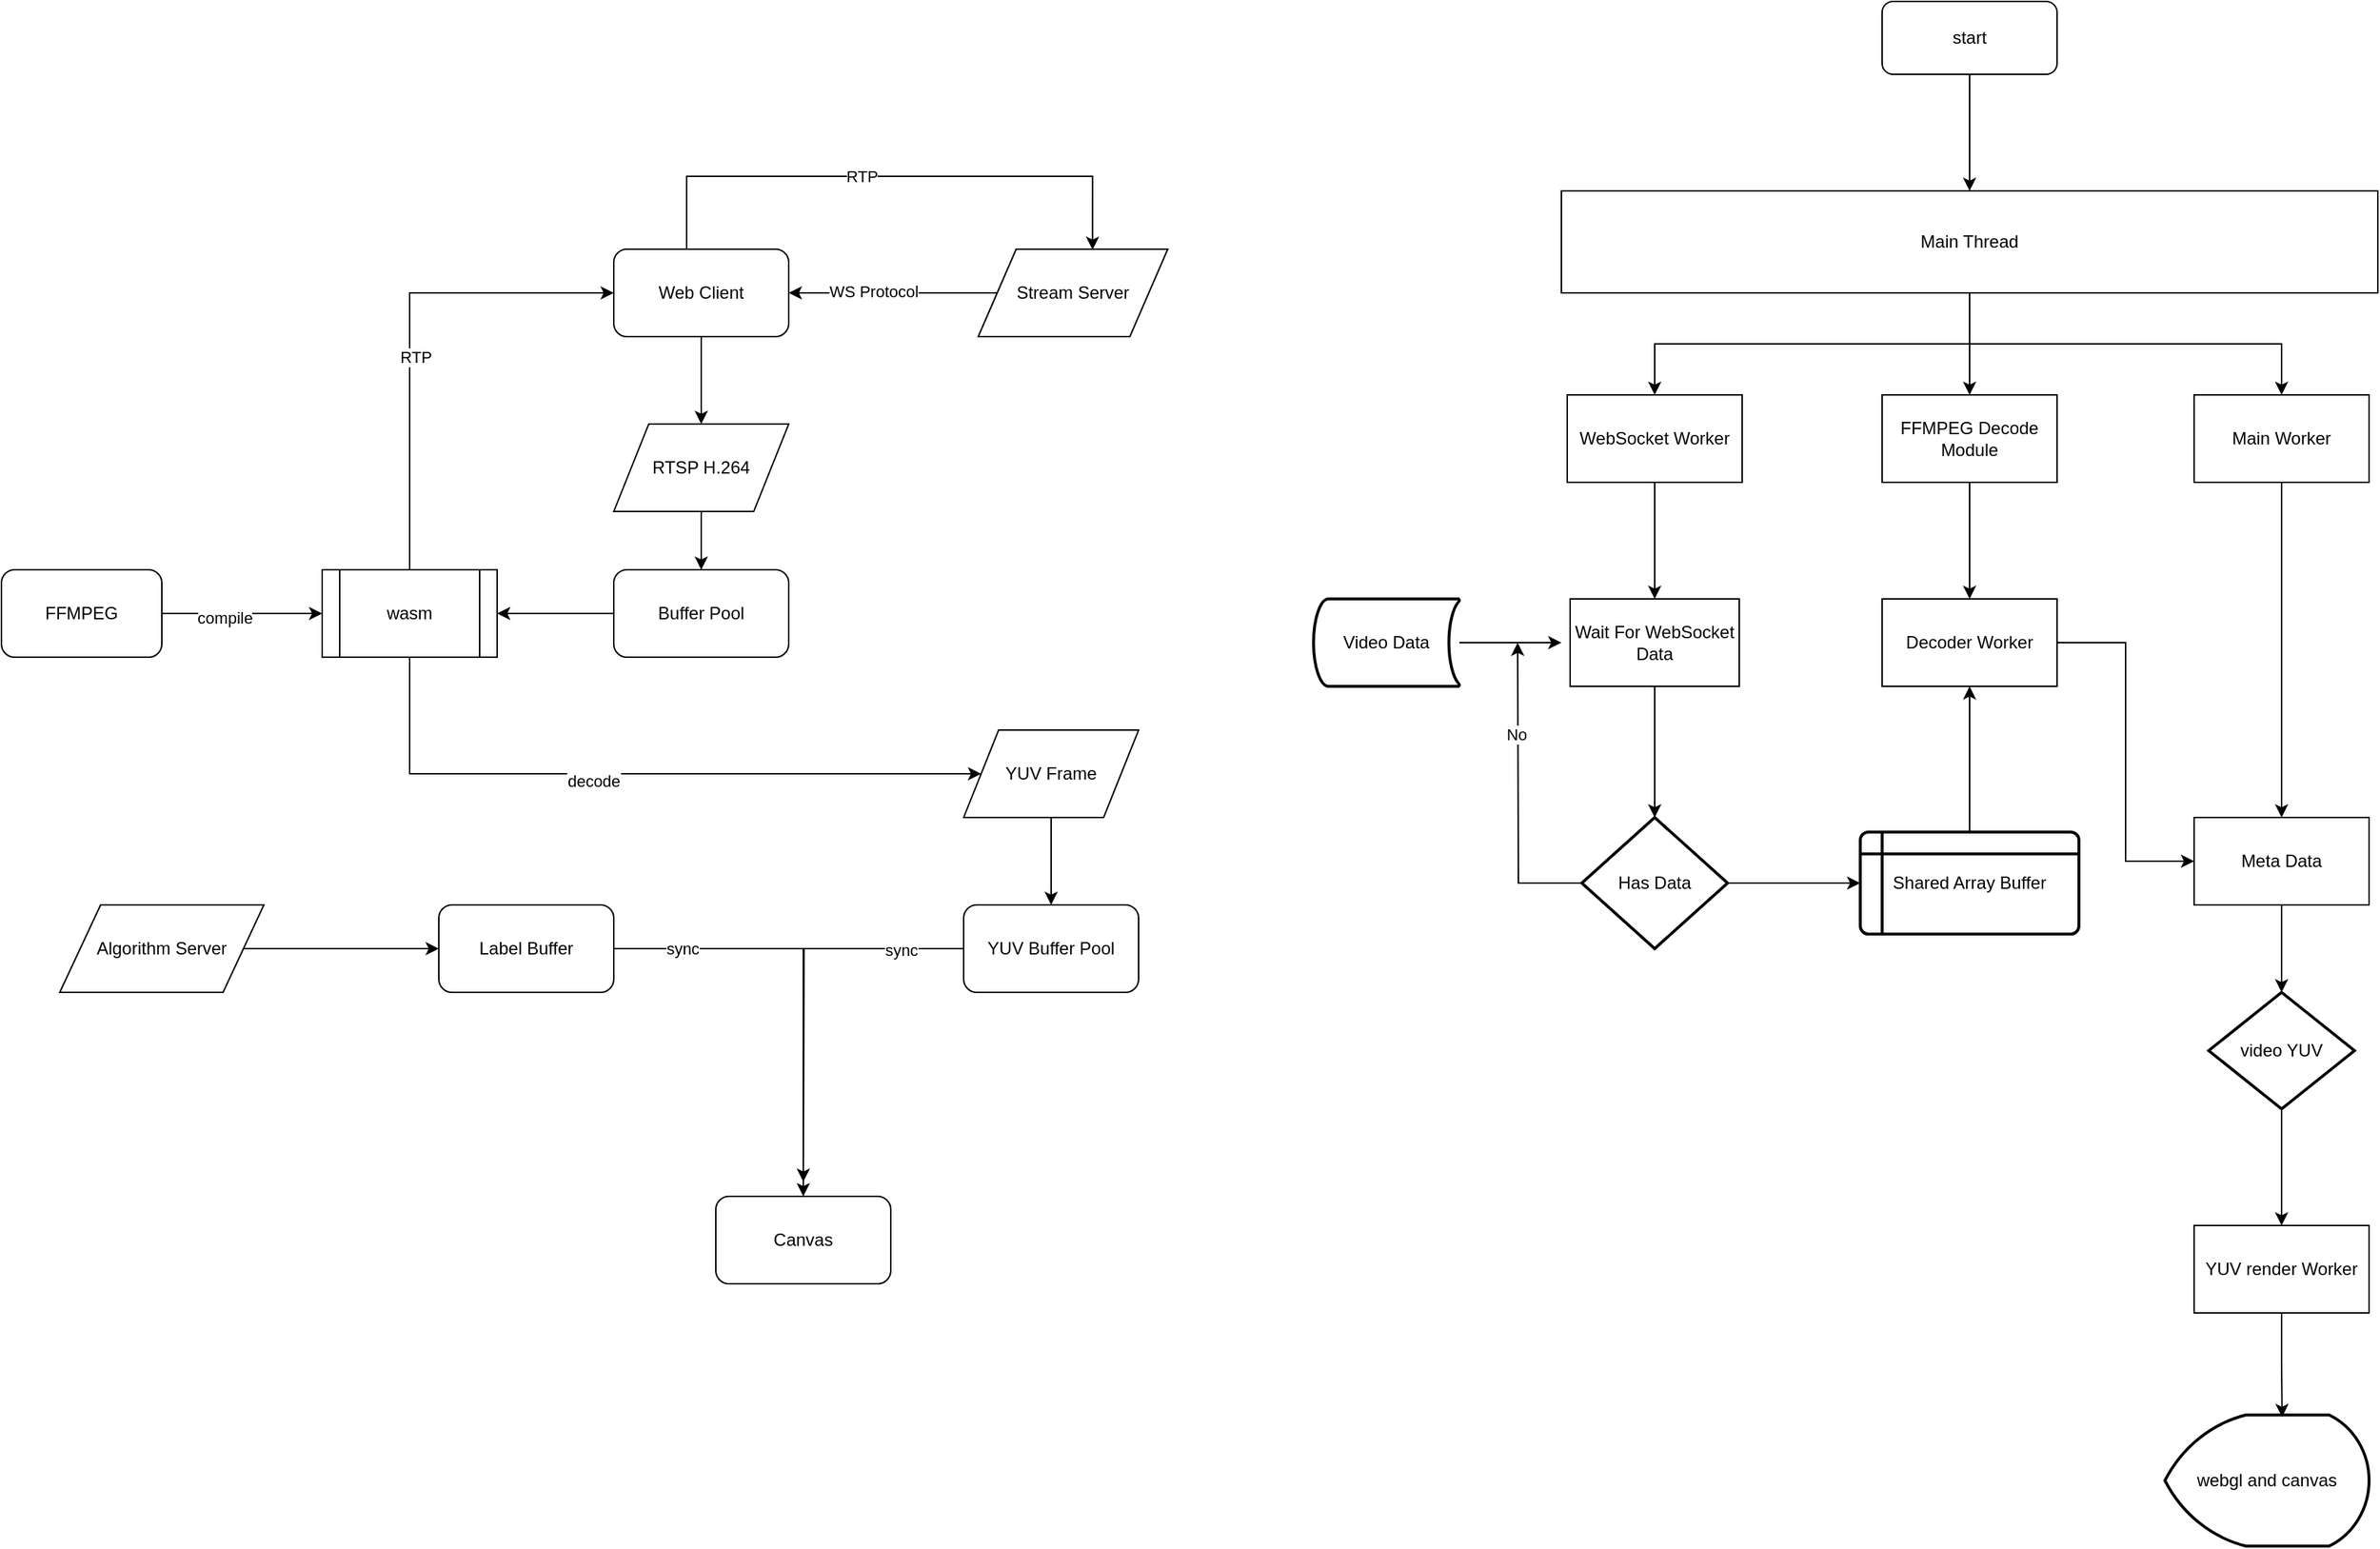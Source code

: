 <mxfile version="13.6.4" type="github">
  <diagram id="VVI6lwgtHgOXOwXO1aQe" name="第 1 页">
    <mxGraphModel dx="1038" dy="644" grid="1" gridSize="10" guides="1" tooltips="1" connect="1" arrows="1" fold="1" page="1" pageScale="1" pageWidth="827" pageHeight="1169" math="0" shadow="0">
      <root>
        <mxCell id="0" />
        <mxCell id="1" parent="0" />
        <object label="" id="7edy7qQrG2I-J0OHIAib-12">
          <mxCell style="edgeStyle=orthogonalEdgeStyle;rounded=0;orthogonalLoop=1;jettySize=auto;html=1;entryX=1;entryY=0.5;entryDx=0;entryDy=0;" parent="1" source="7edy7qQrG2I-J0OHIAib-1" target="7edy7qQrG2I-J0OHIAib-2" edge="1">
            <mxGeometry relative="1" as="geometry">
              <Array as="points">
                <mxPoint x="610" y="220" />
                <mxPoint x="610" y="220" />
              </Array>
            </mxGeometry>
          </mxCell>
        </object>
        <mxCell id="7edy7qQrG2I-J0OHIAib-26" value="WS Protocol" style="edgeLabel;html=1;align=center;verticalAlign=middle;resizable=0;points=[];rotation=0;" parent="7edy7qQrG2I-J0OHIAib-12" vertex="1" connectable="0">
          <mxGeometry x="0.189" y="-1" relative="1" as="geometry">
            <mxPoint as="offset" />
          </mxGeometry>
        </mxCell>
        <mxCell id="7edy7qQrG2I-J0OHIAib-1" value="Stream Server" style="shape=parallelogram;perimeter=parallelogramPerimeter;whiteSpace=wrap;html=1;" parent="1" vertex="1">
          <mxGeometry x="670" y="190" width="130" height="60" as="geometry" />
        </mxCell>
        <mxCell id="7edy7qQrG2I-J0OHIAib-13" style="edgeStyle=orthogonalEdgeStyle;rounded=0;orthogonalLoop=1;jettySize=auto;html=1;entryX=0.603;entryY=0.007;entryDx=0;entryDy=0;entryPerimeter=0;" parent="1" source="7edy7qQrG2I-J0OHIAib-2" target="7edy7qQrG2I-J0OHIAib-1" edge="1">
          <mxGeometry relative="1" as="geometry">
            <Array as="points">
              <mxPoint x="470" y="140" />
              <mxPoint x="748" y="140" />
            </Array>
          </mxGeometry>
        </mxCell>
        <mxCell id="7edy7qQrG2I-J0OHIAib-27" value="RTP" style="edgeLabel;html=1;align=center;verticalAlign=middle;resizable=0;points=[];" parent="7edy7qQrG2I-J0OHIAib-13" vertex="1" connectable="0">
          <mxGeometry x="-0.102" relative="1" as="geometry">
            <mxPoint as="offset" />
          </mxGeometry>
        </mxCell>
        <mxCell id="7edy7qQrG2I-J0OHIAib-15" style="edgeStyle=orthogonalEdgeStyle;rounded=0;orthogonalLoop=1;jettySize=auto;html=1;" parent="1" source="7edy7qQrG2I-J0OHIAib-2" target="7edy7qQrG2I-J0OHIAib-3" edge="1">
          <mxGeometry relative="1" as="geometry" />
        </mxCell>
        <mxCell id="7edy7qQrG2I-J0OHIAib-2" value="Web Client" style="rounded=1;whiteSpace=wrap;html=1;" parent="1" vertex="1">
          <mxGeometry x="420" y="190" width="120" height="60" as="geometry" />
        </mxCell>
        <mxCell id="7edy7qQrG2I-J0OHIAib-24" value="" style="edgeStyle=orthogonalEdgeStyle;rounded=0;orthogonalLoop=1;jettySize=auto;html=1;" parent="1" source="7edy7qQrG2I-J0OHIAib-3" target="7edy7qQrG2I-J0OHIAib-4" edge="1">
          <mxGeometry relative="1" as="geometry">
            <Array as="points">
              <mxPoint x="490" y="410" />
              <mxPoint x="490" y="410" />
            </Array>
          </mxGeometry>
        </mxCell>
        <mxCell id="7edy7qQrG2I-J0OHIAib-3" value="RTSP H.264" style="shape=parallelogram;perimeter=parallelogramPerimeter;whiteSpace=wrap;html=1;" parent="1" vertex="1">
          <mxGeometry x="420" y="310" width="120" height="60" as="geometry" />
        </mxCell>
        <mxCell id="7edy7qQrG2I-J0OHIAib-17" style="edgeStyle=orthogonalEdgeStyle;rounded=0;orthogonalLoop=1;jettySize=auto;html=1;entryX=1;entryY=0.5;entryDx=0;entryDy=0;" parent="1" source="7edy7qQrG2I-J0OHIAib-4" target="7edy7qQrG2I-J0OHIAib-6" edge="1">
          <mxGeometry relative="1" as="geometry" />
        </mxCell>
        <mxCell id="7edy7qQrG2I-J0OHIAib-4" value="Buffer Pool" style="rounded=1;whiteSpace=wrap;html=1;" parent="1" vertex="1">
          <mxGeometry x="420" y="410" width="120" height="60" as="geometry" />
        </mxCell>
        <mxCell id="7edy7qQrG2I-J0OHIAib-18" style="edgeStyle=orthogonalEdgeStyle;rounded=0;orthogonalLoop=1;jettySize=auto;html=1;entryX=0;entryY=0.5;entryDx=0;entryDy=0;" parent="1" source="7edy7qQrG2I-J0OHIAib-5" target="7edy7qQrG2I-J0OHIAib-6" edge="1">
          <mxGeometry relative="1" as="geometry" />
        </mxCell>
        <mxCell id="7edy7qQrG2I-J0OHIAib-29" value="compile" style="edgeLabel;html=1;align=center;verticalAlign=middle;resizable=0;points=[];" parent="7edy7qQrG2I-J0OHIAib-18" vertex="1" connectable="0">
          <mxGeometry x="-0.222" y="-3" relative="1" as="geometry">
            <mxPoint as="offset" />
          </mxGeometry>
        </mxCell>
        <mxCell id="7edy7qQrG2I-J0OHIAib-5" value="FFMPEG" style="rounded=1;whiteSpace=wrap;html=1;" parent="1" vertex="1">
          <mxGeometry y="410" width="110" height="60" as="geometry" />
        </mxCell>
        <mxCell id="7edy7qQrG2I-J0OHIAib-16" style="edgeStyle=orthogonalEdgeStyle;rounded=0;orthogonalLoop=1;jettySize=auto;html=1;entryX=0;entryY=0.5;entryDx=0;entryDy=0;" parent="1" source="7edy7qQrG2I-J0OHIAib-6" target="7edy7qQrG2I-J0OHIAib-2" edge="1">
          <mxGeometry relative="1" as="geometry">
            <Array as="points">
              <mxPoint x="280" y="220" />
            </Array>
          </mxGeometry>
        </mxCell>
        <mxCell id="7edy7qQrG2I-J0OHIAib-28" value="RTP" style="edgeLabel;html=1;align=center;verticalAlign=middle;resizable=0;points=[];" parent="7edy7qQrG2I-J0OHIAib-16" vertex="1" connectable="0">
          <mxGeometry x="-0.114" y="-4" relative="1" as="geometry">
            <mxPoint as="offset" />
          </mxGeometry>
        </mxCell>
        <mxCell id="7edy7qQrG2I-J0OHIAib-19" style="edgeStyle=orthogonalEdgeStyle;rounded=0;orthogonalLoop=1;jettySize=auto;html=1;entryX=0;entryY=0.5;entryDx=0;entryDy=0;" parent="1" source="7edy7qQrG2I-J0OHIAib-6" target="7edy7qQrG2I-J0OHIAib-7" edge="1">
          <mxGeometry relative="1" as="geometry">
            <Array as="points">
              <mxPoint x="280" y="550" />
            </Array>
          </mxGeometry>
        </mxCell>
        <mxCell id="7edy7qQrG2I-J0OHIAib-30" value="decode" style="edgeLabel;html=1;align=center;verticalAlign=middle;resizable=0;points=[];" parent="7edy7qQrG2I-J0OHIAib-19" vertex="1" connectable="0">
          <mxGeometry x="-0.127" y="-5" relative="1" as="geometry">
            <mxPoint as="offset" />
          </mxGeometry>
        </mxCell>
        <mxCell id="7edy7qQrG2I-J0OHIAib-6" value="wasm" style="shape=process;whiteSpace=wrap;html=1;backgroundOutline=1;" parent="1" vertex="1">
          <mxGeometry x="220" y="410" width="120" height="60" as="geometry" />
        </mxCell>
        <mxCell id="7edy7qQrG2I-J0OHIAib-20" style="edgeStyle=orthogonalEdgeStyle;rounded=0;orthogonalLoop=1;jettySize=auto;html=1;entryX=0.5;entryY=0;entryDx=0;entryDy=0;" parent="1" source="7edy7qQrG2I-J0OHIAib-7" target="7edy7qQrG2I-J0OHIAib-8" edge="1">
          <mxGeometry relative="1" as="geometry" />
        </mxCell>
        <mxCell id="7edy7qQrG2I-J0OHIAib-7" value="YUV Frame" style="shape=parallelogram;perimeter=parallelogramPerimeter;whiteSpace=wrap;html=1;" parent="1" vertex="1">
          <mxGeometry x="660" y="520" width="120" height="60" as="geometry" />
        </mxCell>
        <mxCell id="7edy7qQrG2I-J0OHIAib-21" style="edgeStyle=orthogonalEdgeStyle;rounded=0;orthogonalLoop=1;jettySize=auto;html=1;" parent="1" source="7edy7qQrG2I-J0OHIAib-8" target="7edy7qQrG2I-J0OHIAib-10" edge="1">
          <mxGeometry relative="1" as="geometry" />
        </mxCell>
        <mxCell id="7edy7qQrG2I-J0OHIAib-32" value="sync" style="edgeLabel;html=1;align=center;verticalAlign=middle;resizable=0;points=[];" parent="7edy7qQrG2I-J0OHIAib-21" vertex="1" connectable="0">
          <mxGeometry x="-0.693" y="1" relative="1" as="geometry">
            <mxPoint as="offset" />
          </mxGeometry>
        </mxCell>
        <mxCell id="7edy7qQrG2I-J0OHIAib-8" value="YUV Buffer Pool" style="rounded=1;whiteSpace=wrap;html=1;" parent="1" vertex="1">
          <mxGeometry x="660" y="640" width="120" height="60" as="geometry" />
        </mxCell>
        <mxCell id="7edy7qQrG2I-J0OHIAib-22" style="edgeStyle=orthogonalEdgeStyle;rounded=0;orthogonalLoop=1;jettySize=auto;html=1;" parent="1" source="7edy7qQrG2I-J0OHIAib-9" edge="1">
          <mxGeometry relative="1" as="geometry">
            <mxPoint x="550" y="830" as="targetPoint" />
          </mxGeometry>
        </mxCell>
        <mxCell id="7edy7qQrG2I-J0OHIAib-31" value="sync" style="edgeLabel;html=1;align=center;verticalAlign=middle;resizable=0;points=[];" parent="7edy7qQrG2I-J0OHIAib-22" vertex="1" connectable="0">
          <mxGeometry x="-0.676" relative="1" as="geometry">
            <mxPoint as="offset" />
          </mxGeometry>
        </mxCell>
        <mxCell id="7edy7qQrG2I-J0OHIAib-9" value="Label Buffer" style="rounded=1;whiteSpace=wrap;html=1;" parent="1" vertex="1">
          <mxGeometry x="300" y="640" width="120" height="60" as="geometry" />
        </mxCell>
        <mxCell id="7edy7qQrG2I-J0OHIAib-10" value="Canvas" style="rounded=1;whiteSpace=wrap;html=1;" parent="1" vertex="1">
          <mxGeometry x="490" y="840" width="120" height="60" as="geometry" />
        </mxCell>
        <mxCell id="7edy7qQrG2I-J0OHIAib-23" style="edgeStyle=orthogonalEdgeStyle;rounded=0;orthogonalLoop=1;jettySize=auto;html=1;entryX=0;entryY=0.5;entryDx=0;entryDy=0;" parent="1" source="7edy7qQrG2I-J0OHIAib-11" target="7edy7qQrG2I-J0OHIAib-9" edge="1">
          <mxGeometry relative="1" as="geometry" />
        </mxCell>
        <mxCell id="7edy7qQrG2I-J0OHIAib-11" value="Algorithm Server" style="shape=parallelogram;perimeter=parallelogramPerimeter;whiteSpace=wrap;html=1;" parent="1" vertex="1">
          <mxGeometry x="40" y="640" width="140" height="60" as="geometry" />
        </mxCell>
        <mxCell id="Ix77uF7OWWoRivOxIdmu-39" style="edgeStyle=orthogonalEdgeStyle;rounded=0;orthogonalLoop=1;jettySize=auto;html=1;entryX=0.5;entryY=0;entryDx=0;entryDy=0;" parent="1" source="Ix77uF7OWWoRivOxIdmu-2" target="Ix77uF7OWWoRivOxIdmu-38" edge="1">
          <mxGeometry relative="1" as="geometry" />
        </mxCell>
        <mxCell id="Ix77uF7OWWoRivOxIdmu-2" value="start" style="rounded=1;whiteSpace=wrap;html=1;" parent="1" vertex="1">
          <mxGeometry x="1290" y="20" width="120" height="50" as="geometry" />
        </mxCell>
        <mxCell id="Ix77uF7OWWoRivOxIdmu-67" style="edgeStyle=orthogonalEdgeStyle;rounded=0;orthogonalLoop=1;jettySize=auto;html=1;" parent="1" source="Ix77uF7OWWoRivOxIdmu-13" target="Ix77uF7OWWoRivOxIdmu-18" edge="1">
          <mxGeometry relative="1" as="geometry" />
        </mxCell>
        <mxCell id="Ix77uF7OWWoRivOxIdmu-13" value="WebSocket Worker" style="rounded=0;whiteSpace=wrap;html=1;" parent="1" vertex="1">
          <mxGeometry x="1074" y="290" width="120" height="60" as="geometry" />
        </mxCell>
        <mxCell id="Ix77uF7OWWoRivOxIdmu-62" style="edgeStyle=orthogonalEdgeStyle;rounded=0;orthogonalLoop=1;jettySize=auto;html=1;entryX=0.5;entryY=0;entryDx=0;entryDy=0;" parent="1" source="Ix77uF7OWWoRivOxIdmu-14" target="Ix77uF7OWWoRivOxIdmu-43" edge="1">
          <mxGeometry relative="1" as="geometry" />
        </mxCell>
        <mxCell id="Ix77uF7OWWoRivOxIdmu-14" value="FFMPEG Decode Module" style="rounded=0;whiteSpace=wrap;html=1;" parent="1" vertex="1">
          <mxGeometry x="1290" y="290" width="120" height="60" as="geometry" />
        </mxCell>
        <mxCell id="Ix77uF7OWWoRivOxIdmu-54" style="edgeStyle=orthogonalEdgeStyle;rounded=0;orthogonalLoop=1;jettySize=auto;html=1;entryX=0.5;entryY=0;entryDx=0;entryDy=0;" parent="1" source="Ix77uF7OWWoRivOxIdmu-15" target="Ix77uF7OWWoRivOxIdmu-24" edge="1">
          <mxGeometry relative="1" as="geometry" />
        </mxCell>
        <mxCell id="Ix77uF7OWWoRivOxIdmu-15" value="Main Worker" style="rounded=0;whiteSpace=wrap;html=1;" parent="1" vertex="1">
          <mxGeometry x="1504" y="290" width="120" height="60" as="geometry" />
        </mxCell>
        <mxCell id="Ix77uF7OWWoRivOxIdmu-68" style="edgeStyle=orthogonalEdgeStyle;rounded=0;orthogonalLoop=1;jettySize=auto;html=1;entryX=0.5;entryY=0;entryDx=0;entryDy=0;entryPerimeter=0;" parent="1" source="Ix77uF7OWWoRivOxIdmu-18" target="Ix77uF7OWWoRivOxIdmu-19" edge="1">
          <mxGeometry relative="1" as="geometry" />
        </mxCell>
        <mxCell id="Ix77uF7OWWoRivOxIdmu-18" value="Wait For WebSocket Data" style="rounded=0;whiteSpace=wrap;html=1;" parent="1" vertex="1">
          <mxGeometry x="1076" y="430" width="116" height="60" as="geometry" />
        </mxCell>
        <mxCell id="Ix77uF7OWWoRivOxIdmu-51" style="edgeStyle=orthogonalEdgeStyle;rounded=0;orthogonalLoop=1;jettySize=auto;html=1;" parent="1" source="Ix77uF7OWWoRivOxIdmu-19" edge="1">
          <mxGeometry relative="1" as="geometry">
            <mxPoint x="1040" y="460" as="targetPoint" />
          </mxGeometry>
        </mxCell>
        <mxCell id="Ix77uF7OWWoRivOxIdmu-53" value="No" style="edgeLabel;html=1;align=center;verticalAlign=middle;resizable=0;points=[];" parent="Ix77uF7OWWoRivOxIdmu-51" vertex="1" connectable="0">
          <mxGeometry x="0.4" y="1" relative="1" as="geometry">
            <mxPoint as="offset" />
          </mxGeometry>
        </mxCell>
        <mxCell id="kKd2w7GIL7ODUJjJ7BrG-3" style="edgeStyle=orthogonalEdgeStyle;rounded=0;orthogonalLoop=1;jettySize=auto;html=1;entryX=0;entryY=0.5;entryDx=0;entryDy=0;" edge="1" parent="1" source="Ix77uF7OWWoRivOxIdmu-19" target="Ix77uF7OWWoRivOxIdmu-22">
          <mxGeometry relative="1" as="geometry" />
        </mxCell>
        <mxCell id="Ix77uF7OWWoRivOxIdmu-19" value="Has Data" style="strokeWidth=2;html=1;shape=mxgraph.flowchart.decision;whiteSpace=wrap;" parent="1" vertex="1">
          <mxGeometry x="1084" y="580" width="100" height="90" as="geometry" />
        </mxCell>
        <mxCell id="Ix77uF7OWWoRivOxIdmu-64" style="edgeStyle=orthogonalEdgeStyle;rounded=0;orthogonalLoop=1;jettySize=auto;html=1;entryX=0;entryY=0.5;entryDx=0;entryDy=0;" parent="1" source="Ix77uF7OWWoRivOxIdmu-43" target="Ix77uF7OWWoRivOxIdmu-24" edge="1">
          <mxGeometry relative="1" as="geometry" />
        </mxCell>
        <mxCell id="kKd2w7GIL7ODUJjJ7BrG-4" style="edgeStyle=orthogonalEdgeStyle;rounded=0;orthogonalLoop=1;jettySize=auto;html=1;" edge="1" parent="1" source="Ix77uF7OWWoRivOxIdmu-22" target="Ix77uF7OWWoRivOxIdmu-43">
          <mxGeometry relative="1" as="geometry" />
        </mxCell>
        <mxCell id="Ix77uF7OWWoRivOxIdmu-22" value="Shared Array Buffer" style="shape=internalStorage;whiteSpace=wrap;html=1;dx=15;dy=15;rounded=1;arcSize=8;strokeWidth=2;" parent="1" vertex="1">
          <mxGeometry x="1275" y="590" width="150" height="70" as="geometry" />
        </mxCell>
        <mxCell id="Ix77uF7OWWoRivOxIdmu-48" style="edgeStyle=orthogonalEdgeStyle;rounded=0;orthogonalLoop=1;jettySize=auto;html=1;" parent="1" source="Ix77uF7OWWoRivOxIdmu-23" edge="1">
          <mxGeometry relative="1" as="geometry">
            <mxPoint x="1070" y="460" as="targetPoint" />
          </mxGeometry>
        </mxCell>
        <mxCell id="Ix77uF7OWWoRivOxIdmu-23" value="Video Data" style="strokeWidth=2;html=1;shape=mxgraph.flowchart.stored_data;whiteSpace=wrap;" parent="1" vertex="1">
          <mxGeometry x="900" y="430" width="100" height="60" as="geometry" />
        </mxCell>
        <mxCell id="Ix77uF7OWWoRivOxIdmu-56" style="edgeStyle=orthogonalEdgeStyle;rounded=0;orthogonalLoop=1;jettySize=auto;html=1;" parent="1" source="Ix77uF7OWWoRivOxIdmu-24" target="Ix77uF7OWWoRivOxIdmu-25" edge="1">
          <mxGeometry relative="1" as="geometry" />
        </mxCell>
        <mxCell id="Ix77uF7OWWoRivOxIdmu-24" value="Meta Data" style="rounded=0;whiteSpace=wrap;html=1;" parent="1" vertex="1">
          <mxGeometry x="1504" y="580" width="120" height="60" as="geometry" />
        </mxCell>
        <mxCell id="Ix77uF7OWWoRivOxIdmu-57" style="edgeStyle=orthogonalEdgeStyle;rounded=0;orthogonalLoop=1;jettySize=auto;html=1;entryX=0.5;entryY=0;entryDx=0;entryDy=0;" parent="1" source="Ix77uF7OWWoRivOxIdmu-25" target="Ix77uF7OWWoRivOxIdmu-55" edge="1">
          <mxGeometry relative="1" as="geometry" />
        </mxCell>
        <mxCell id="Ix77uF7OWWoRivOxIdmu-25" value="video YUV" style="strokeWidth=2;html=1;shape=mxgraph.flowchart.decision;whiteSpace=wrap;" parent="1" vertex="1">
          <mxGeometry x="1514" y="700" width="100" height="80" as="geometry" />
        </mxCell>
        <mxCell id="Ix77uF7OWWoRivOxIdmu-32" value="webgl and canvas" style="strokeWidth=2;html=1;shape=mxgraph.flowchart.display;whiteSpace=wrap;" parent="1" vertex="1">
          <mxGeometry x="1484" y="990" width="140" height="90" as="geometry" />
        </mxCell>
        <mxCell id="Ix77uF7OWWoRivOxIdmu-41" style="edgeStyle=orthogonalEdgeStyle;rounded=0;orthogonalLoop=1;jettySize=auto;html=1;entryX=0.5;entryY=0;entryDx=0;entryDy=0;" parent="1" source="Ix77uF7OWWoRivOxIdmu-38" target="Ix77uF7OWWoRivOxIdmu-15" edge="1">
          <mxGeometry relative="1" as="geometry" />
        </mxCell>
        <mxCell id="Ix77uF7OWWoRivOxIdmu-42" style="edgeStyle=orthogonalEdgeStyle;rounded=0;orthogonalLoop=1;jettySize=auto;html=1;entryX=0.5;entryY=0;entryDx=0;entryDy=0;" parent="1" source="Ix77uF7OWWoRivOxIdmu-38" target="Ix77uF7OWWoRivOxIdmu-13" edge="1">
          <mxGeometry relative="1" as="geometry" />
        </mxCell>
        <mxCell id="Ix77uF7OWWoRivOxIdmu-63" style="edgeStyle=orthogonalEdgeStyle;rounded=0;orthogonalLoop=1;jettySize=auto;html=1;entryX=0.5;entryY=0;entryDx=0;entryDy=0;" parent="1" source="Ix77uF7OWWoRivOxIdmu-38" target="Ix77uF7OWWoRivOxIdmu-14" edge="1">
          <mxGeometry relative="1" as="geometry" />
        </mxCell>
        <mxCell id="Ix77uF7OWWoRivOxIdmu-38" value="Main Thread" style="rounded=0;whiteSpace=wrap;html=1;" parent="1" vertex="1">
          <mxGeometry x="1070" y="150" width="560" height="70" as="geometry" />
        </mxCell>
        <mxCell id="Ix77uF7OWWoRivOxIdmu-59" style="edgeStyle=orthogonalEdgeStyle;rounded=0;orthogonalLoop=1;jettySize=auto;html=1;entryX=0.574;entryY=0.016;entryDx=0;entryDy=0;entryPerimeter=0;" parent="1" source="Ix77uF7OWWoRivOxIdmu-55" target="Ix77uF7OWWoRivOxIdmu-32" edge="1">
          <mxGeometry relative="1" as="geometry" />
        </mxCell>
        <mxCell id="Ix77uF7OWWoRivOxIdmu-55" value="YUV render Worker" style="rounded=0;whiteSpace=wrap;html=1;" parent="1" vertex="1">
          <mxGeometry x="1504" y="860" width="120" height="60" as="geometry" />
        </mxCell>
        <mxCell id="Ix77uF7OWWoRivOxIdmu-43" value="Decoder Worker" style="rounded=0;whiteSpace=wrap;html=1;" parent="1" vertex="1">
          <mxGeometry x="1290" y="430" width="120" height="60" as="geometry" />
        </mxCell>
      </root>
    </mxGraphModel>
  </diagram>
</mxfile>
